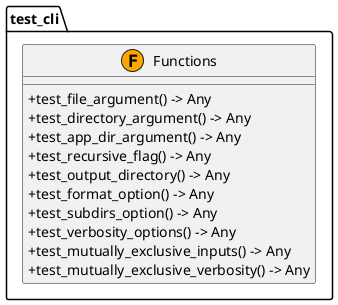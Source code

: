 @startuml
skinparam classAttributeIconSize 0

package "test_cli" {
  class Functions <<(F,orange)>> {
    +test_file_argument() -> Any
    +test_directory_argument() -> Any
    +test_app_dir_argument() -> Any
    +test_recursive_flag() -> Any
    +test_output_directory() -> Any
    +test_format_option() -> Any
    +test_subdirs_option() -> Any
    +test_verbosity_options() -> Any
    +test_mutually_exclusive_inputs() -> Any
    +test_mutually_exclusive_verbosity() -> Any
  }
}

' Relationships
@enduml